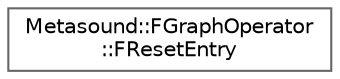 digraph "Graphical Class Hierarchy"
{
 // INTERACTIVE_SVG=YES
 // LATEX_PDF_SIZE
  bgcolor="transparent";
  edge [fontname=Helvetica,fontsize=10,labelfontname=Helvetica,labelfontsize=10];
  node [fontname=Helvetica,fontsize=10,shape=box,height=0.2,width=0.4];
  rankdir="LR";
  Node0 [id="Node000000",label="Metasound::FGraphOperator\l::FResetEntry",height=0.2,width=0.4,color="grey40", fillcolor="white", style="filled",URL="$dc/d79/structMetasound_1_1FGraphOperator_1_1FResetEntry.html",tooltip=" "];
}
